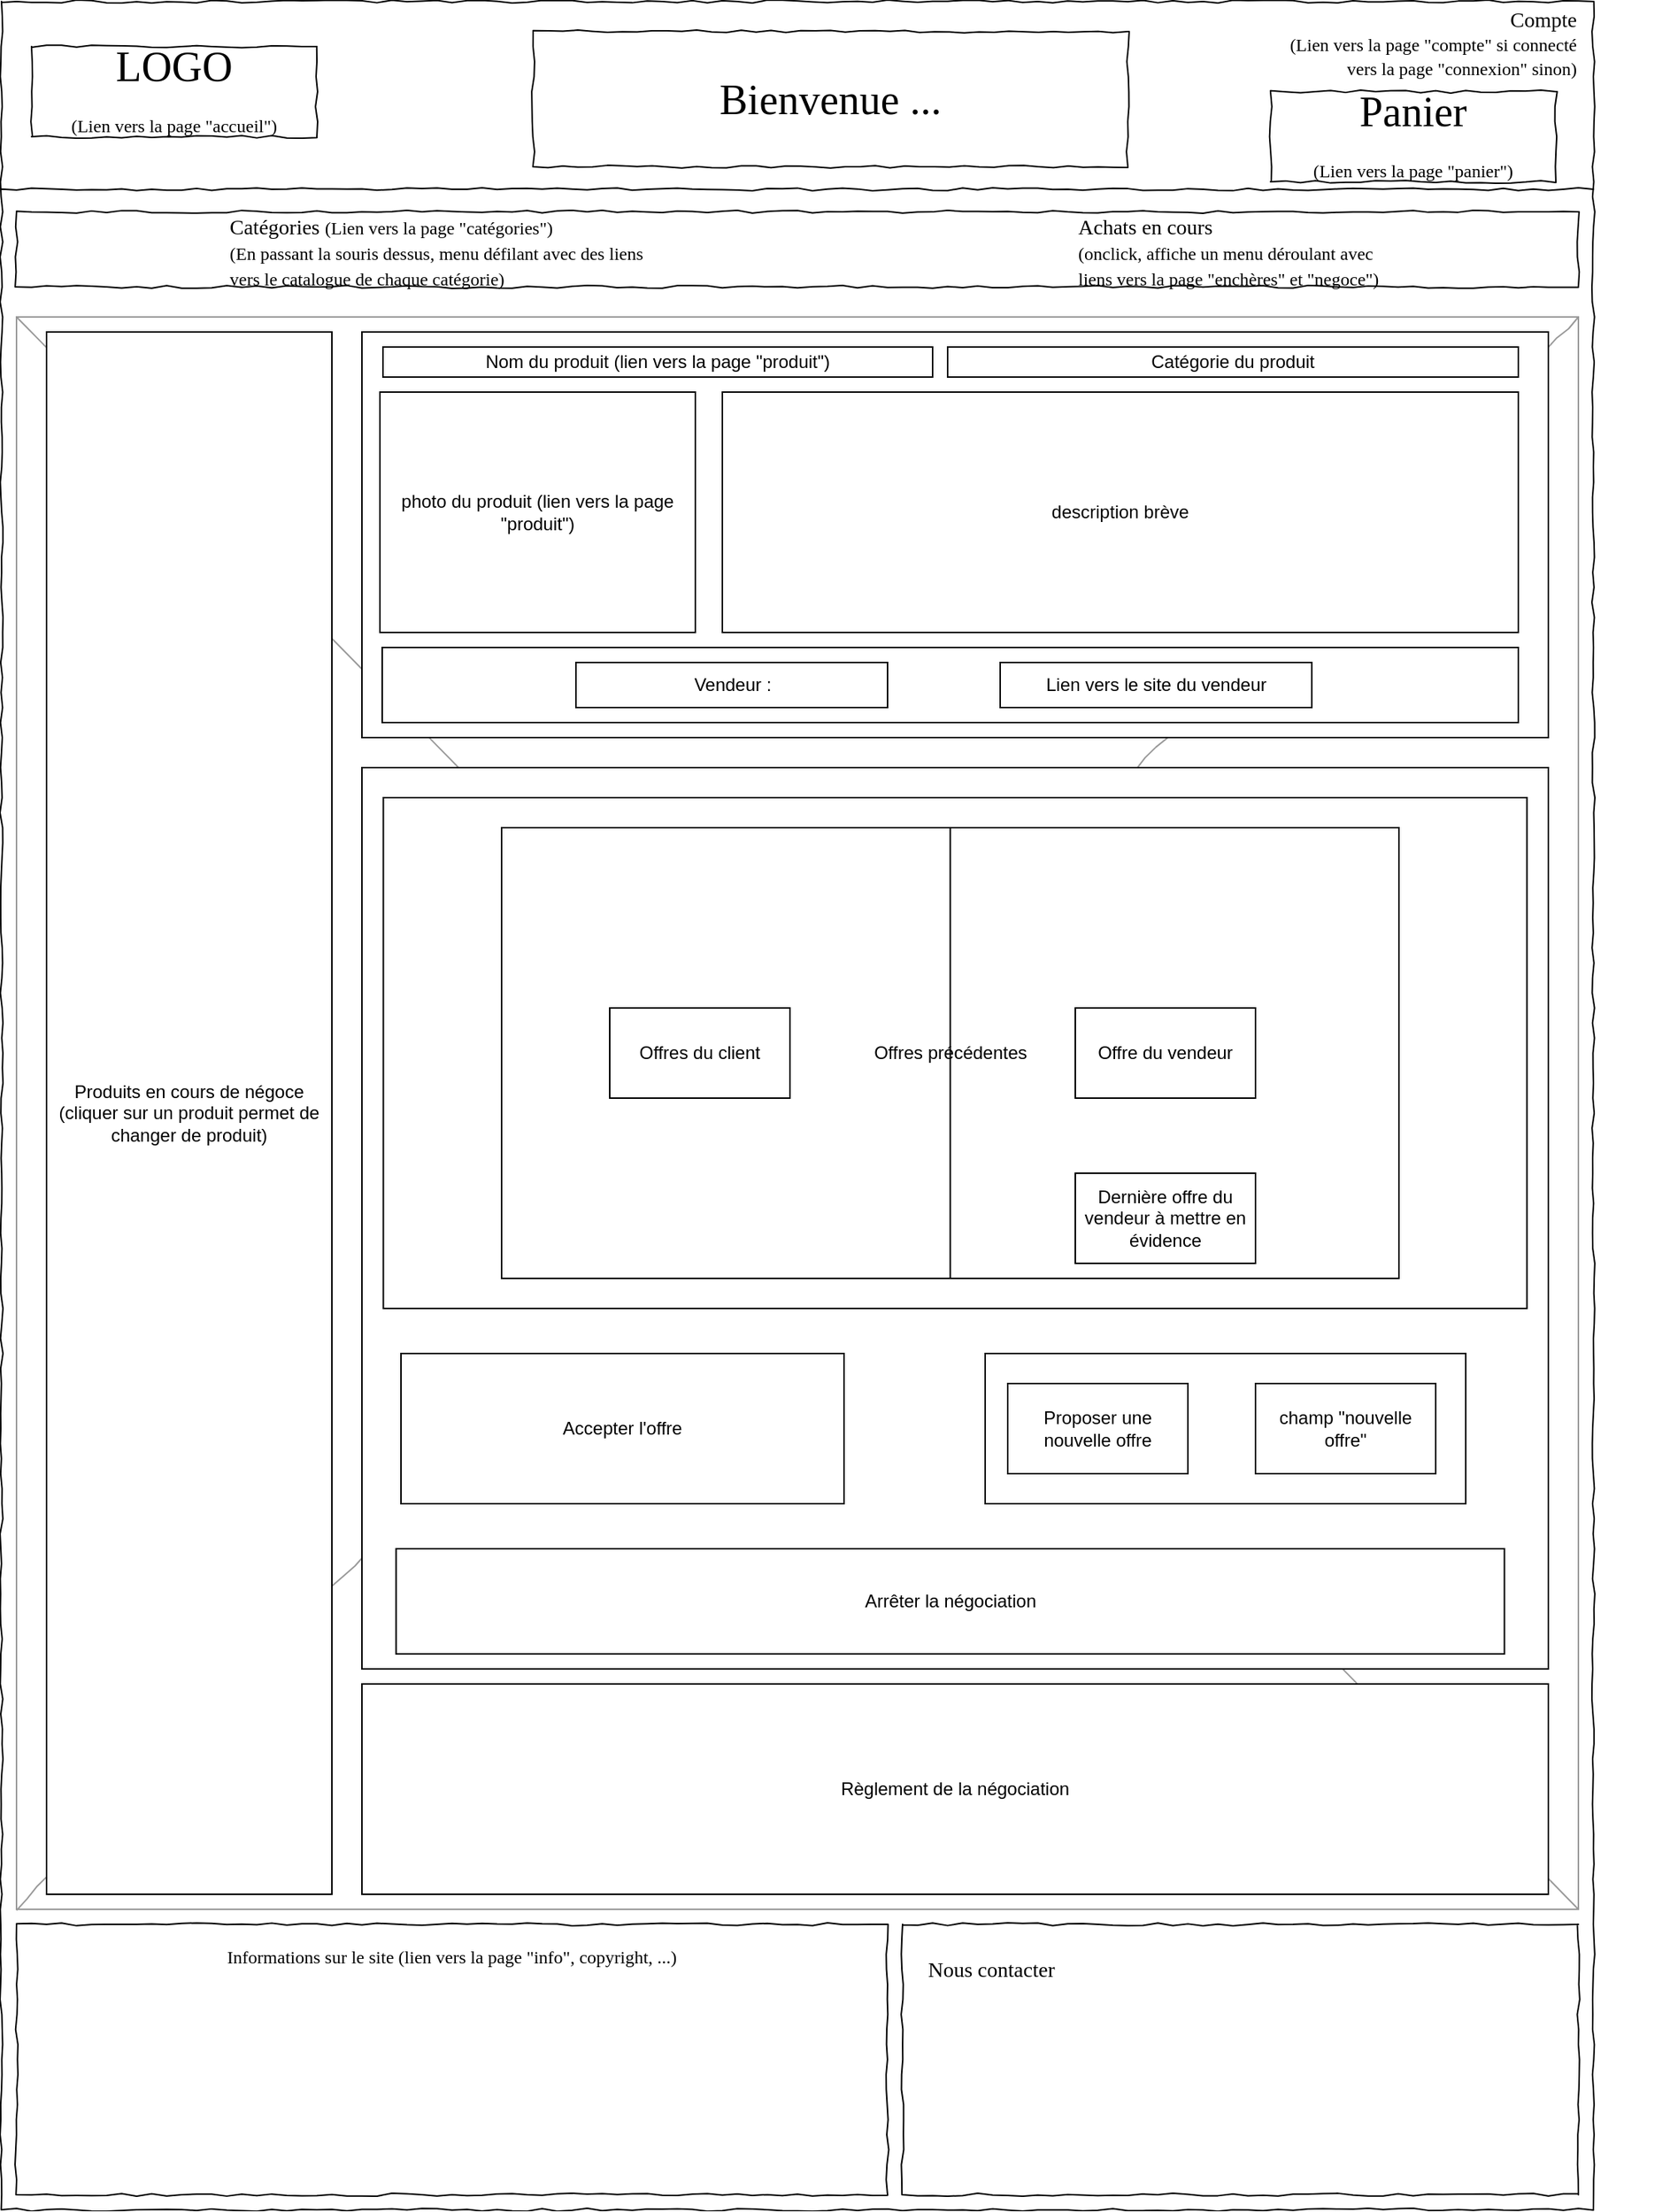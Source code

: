 <mxfile version="12.9.12" type="device"><diagram name="Page-1" id="03018318-947c-dd8e-b7a3-06fadd420f32"><mxGraphModel dx="1422" dy="766" grid="1" gridSize="10" guides="1" tooltips="1" connect="1" arrows="1" fold="1" page="1" pageScale="1" pageWidth="1150" pageHeight="1500" background="#ffffff" math="0" shadow="0"><root><mxCell id="0"/><mxCell id="1" parent="0"/><mxCell id="677b7b8949515195-1" value="&#10;&#10;&lt;!--StartFragment--&gt;&lt;span style=&quot;font-family: Whitney, &amp;quot;Helvetica Neue&amp;quot;, Helvetica, Arial, sans-serif; font-size: 16px; font-style: normal; font-variant-ligatures: normal; font-variant-caps: normal; font-weight: 400; letter-spacing: normal; orphans: 2; text-align: start; text-indent: 0px; text-transform: none; widows: 2; word-spacing: 0px; -webkit-text-stroke-width: 0px; text-decoration-style: initial; text-decoration-color: initial; float: none; display: inline !important;&quot;&gt;Pere-Siffleur&lt;/span&gt;&lt;!--EndFragment--&gt;&#10;&#10;" style="whiteSpace=wrap;html=1;rounded=0;shadow=0;labelBackgroundColor=none;strokeColor=#000000;strokeWidth=1;fillColor=none;fontFamily=Verdana;fontSize=12;fontColor=#000000;align=center;comic=1;" parent="1" vertex="1"><mxGeometry x="20" y="20" width="1060" height="1470" as="geometry"/></mxCell><mxCell id="677b7b8949515195-2" value="LOGO&lt;br style=&quot;font-size: 12px&quot;&gt;&lt;span style=&quot;font-size: 12px&quot;&gt;(Lien vers la page &quot;accueil&quot;)&lt;/span&gt;" style="whiteSpace=wrap;html=1;rounded=0;shadow=0;labelBackgroundColor=none;strokeWidth=1;fontFamily=Verdana;fontSize=28;align=center;comic=1;" parent="1" vertex="1"><mxGeometry x="40" y="50" width="190" height="60" as="geometry"/></mxCell><mxCell id="677b7b8949515195-7" value="&lt;span style=&quot;text-align: right&quot;&gt;Compte&lt;/span&gt;&lt;br style=&quot;text-align: right ; font-size: 12px&quot;&gt;&lt;span style=&quot;text-align: right ; font-size: 12px&quot;&gt;(Lien vers la page &quot;compte&quot; si connecté&lt;br&gt;&lt;div&gt;vers la page &quot;connexion&quot; sinon)&lt;/div&gt;&lt;/span&gt;" style="text;html=1;points=[];align=right;verticalAlign=middle;spacingTop=-4;fontSize=14;fontFamily=Verdana;labelPosition=left;verticalLabelPosition=middle;" parent="1" vertex="1"><mxGeometry x="1070" y="40" width="60" height="20" as="geometry"/></mxCell><mxCell id="677b7b8949515195-9" value="" style="line;strokeWidth=1;html=1;rounded=0;shadow=0;labelBackgroundColor=none;fillColor=none;fontFamily=Verdana;fontSize=14;fontColor=#000000;align=center;comic=1;" parent="1" vertex="1"><mxGeometry x="20" y="140" width="1060" height="10" as="geometry"/></mxCell><mxCell id="677b7b8949515195-10" value="" style="whiteSpace=wrap;html=1;rounded=0;shadow=0;labelBackgroundColor=none;strokeWidth=1;fillColor=none;fontFamily=Verdana;fontSize=12;align=center;comic=1;" parent="1" vertex="1"><mxGeometry x="30" y="160" width="1040" height="50" as="geometry"/></mxCell><mxCell id="677b7b8949515195-11" value="Catégories&amp;nbsp;&lt;span style=&quot;font-size: 12px&quot;&gt;(Lien vers la page &quot;catégories&quot;)&lt;br&gt;(En passant la souris dessus, menu défilant avec des liens&amp;nbsp;&lt;br&gt;vers le catalogue de chaque catégorie)&lt;/span&gt;" style="text;html=1;points=[];align=left;verticalAlign=top;spacingTop=-4;fontSize=14;fontFamily=Verdana" parent="1" vertex="1"><mxGeometry x="170" y="160" width="80" height="20" as="geometry"/></mxCell><mxCell id="677b7b8949515195-12" value="Achats en cours&lt;br style=&quot;font-size: 12px&quot;&gt;&lt;span style=&quot;font-size: 12px&quot;&gt;(onclick, affiche un menu déroulant avec&lt;br&gt;liens vers la page &quot;enchères&quot; et &quot;negoce&quot;)&lt;/span&gt;" style="text;html=1;points=[];align=left;verticalAlign=top;spacingTop=-4;fontSize=14;fontFamily=Verdana" parent="1" vertex="1"><mxGeometry x="735" y="160" width="60" height="20" as="geometry"/></mxCell><mxCell id="677b7b8949515195-15" value="&lt;div style=&quot;text-align: justify&quot;&gt;Informations sur le site (lien vers la page &quot;info&quot;, copyright, ...)&lt;br&gt;&lt;/div&gt;" style="whiteSpace=wrap;html=1;rounded=0;shadow=0;labelBackgroundColor=none;strokeWidth=1;fillColor=none;fontFamily=Verdana;fontSize=12;align=center;verticalAlign=top;spacing=10;comic=1;" parent="1" vertex="1"><mxGeometry x="30" y="1300" width="580" height="180" as="geometry"/></mxCell><mxCell id="677b7b8949515195-16" value="" style="verticalLabelPosition=bottom;shadow=0;dashed=0;align=center;html=1;verticalAlign=top;strokeWidth=1;shape=mxgraph.mockup.graphics.simpleIcon;strokeColor=#999999;rounded=0;labelBackgroundColor=none;fontFamily=Verdana;fontSize=14;fontColor=#000000;comic=1;" parent="1" vertex="1"><mxGeometry x="30" y="230" width="1040" height="1060" as="geometry"/></mxCell><mxCell id="677b7b8949515195-26" value="" style="whiteSpace=wrap;html=1;rounded=0;shadow=0;labelBackgroundColor=none;strokeWidth=1;fillColor=none;fontFamily=Verdana;fontSize=12;align=center;comic=1;" parent="1" vertex="1"><mxGeometry x="620" y="1300" width="450" height="180" as="geometry"/></mxCell><mxCell id="677b7b8949515195-42" value="Nous contacter" style="text;html=1;points=[];align=left;verticalAlign=top;spacingTop=-4;fontSize=14;fontFamily=Verdana" parent="1" vertex="1"><mxGeometry x="635" y="1320" width="170" height="20" as="geometry"/></mxCell><mxCell id="Vz2qVGnKAH75r2qcj9Pt-2" value="Panier&lt;br style=&quot;font-size: 12px&quot;&gt;&lt;span style=&quot;font-size: 12px&quot;&gt;(Lien vers la page &quot;panier&quot;)&lt;/span&gt;" style="whiteSpace=wrap;html=1;rounded=0;shadow=0;labelBackgroundColor=none;strokeWidth=1;fontFamily=Verdana;fontSize=28;align=center;comic=1;" parent="1" vertex="1"><mxGeometry x="865" y="80" width="190" height="60" as="geometry"/></mxCell><mxCell id="Vz2qVGnKAH75r2qcj9Pt-3" value="Bienvenue ..." style="whiteSpace=wrap;html=1;rounded=0;shadow=0;labelBackgroundColor=none;strokeWidth=1;fontFamily=Verdana;fontSize=28;align=center;comic=1;" parent="1" vertex="1"><mxGeometry x="374" y="40" width="396" height="90" as="geometry"/></mxCell><mxCell id="SH19D6yOcs5mVSagk4fh-6" value="Produits en cours de négoce&lt;br&gt;(cliquer sur un produit permet de changer de produit)" style="rounded=0;whiteSpace=wrap;html=1;" parent="1" vertex="1"><mxGeometry x="50" y="240" width="190" height="1040" as="geometry"/></mxCell><mxCell id="SH19D6yOcs5mVSagk4fh-7" value="" style="rounded=0;whiteSpace=wrap;html=1;" parent="1" vertex="1"><mxGeometry x="260" y="240" width="790" height="270" as="geometry"/></mxCell><mxCell id="SH19D6yOcs5mVSagk4fh-8" value="photo du produit (lien vers la page &quot;produit&quot;)" style="rounded=0;whiteSpace=wrap;html=1;" parent="1" vertex="1"><mxGeometry x="272" y="280" width="210" height="160" as="geometry"/></mxCell><mxCell id="SH19D6yOcs5mVSagk4fh-9" value="description brève" style="rounded=0;whiteSpace=wrap;html=1;" parent="1" vertex="1"><mxGeometry x="500" y="280" width="530" height="160" as="geometry"/></mxCell><mxCell id="SH19D6yOcs5mVSagk4fh-12" value="" style="rounded=0;whiteSpace=wrap;html=1;" parent="1" vertex="1"><mxGeometry x="260" y="530" width="790" height="600" as="geometry"/></mxCell><mxCell id="SH19D6yOcs5mVSagk4fh-16" value="Règlement de la négociation" style="rounded=0;whiteSpace=wrap;html=1;" parent="1" vertex="1"><mxGeometry x="260" y="1140" width="790" height="140" as="geometry"/></mxCell><mxCell id="89qd7S5TE1IbFgvVxigw-2" value="" style="rounded=0;whiteSpace=wrap;html=1;" parent="1" vertex="1"><mxGeometry x="274.25" y="550" width="761.5" height="340" as="geometry"/></mxCell><mxCell id="89qd7S5TE1IbFgvVxigw-4" value="Offres précédentes" style="rounded=0;whiteSpace=wrap;html=1;" parent="1" vertex="1"><mxGeometry x="353" y="570" width="597.5" height="300" as="geometry"/></mxCell><mxCell id="89qd7S5TE1IbFgvVxigw-5" value="Accepter l'offre" style="rounded=0;whiteSpace=wrap;html=1;" parent="1" vertex="1"><mxGeometry x="286" y="920" width="295" height="100" as="geometry"/></mxCell><mxCell id="89qd7S5TE1IbFgvVxigw-6" value="" style="rounded=0;whiteSpace=wrap;html=1;" parent="1" vertex="1"><mxGeometry x="675" y="920" width="320" height="100" as="geometry"/></mxCell><mxCell id="89qd7S5TE1IbFgvVxigw-7" value="Proposer une nouvelle offre" style="rounded=0;whiteSpace=wrap;html=1;" parent="1" vertex="1"><mxGeometry x="690" y="940" width="120" height="60" as="geometry"/></mxCell><mxCell id="89qd7S5TE1IbFgvVxigw-8" value="champ &quot;nouvelle offre&quot;" style="rounded=0;whiteSpace=wrap;html=1;" parent="1" vertex="1"><mxGeometry x="855" y="940" width="120" height="60" as="geometry"/></mxCell><mxCell id="89qd7S5TE1IbFgvVxigw-9" value="Arrêter la négociation" style="rounded=0;whiteSpace=wrap;html=1;" parent="1" vertex="1"><mxGeometry x="282.75" y="1050" width="738" height="70" as="geometry"/></mxCell><mxCell id="89qd7S5TE1IbFgvVxigw-11" value="" style="rounded=0;whiteSpace=wrap;html=1;" parent="1" vertex="1"><mxGeometry x="273.5" y="450" width="756.5" height="50" as="geometry"/></mxCell><mxCell id="89qd7S5TE1IbFgvVxigw-12" value="Vendeur :" style="rounded=0;whiteSpace=wrap;html=1;" parent="1" vertex="1"><mxGeometry x="402.5" y="460" width="207.5" height="30" as="geometry"/></mxCell><mxCell id="89qd7S5TE1IbFgvVxigw-13" value="Lien vers le site du vendeur" style="rounded=0;whiteSpace=wrap;html=1;" parent="1" vertex="1"><mxGeometry x="685" y="460" width="207.5" height="30" as="geometry"/></mxCell><mxCell id="89qd7S5TE1IbFgvVxigw-16" value="" style="endArrow=none;html=1;entryX=0.5;entryY=0;entryDx=0;entryDy=0;exitX=0.5;exitY=1;exitDx=0;exitDy=0;" parent="1" source="89qd7S5TE1IbFgvVxigw-4" target="89qd7S5TE1IbFgvVxigw-4" edge="1"><mxGeometry width="50" height="50" relative="1" as="geometry"><mxPoint x="610" y="700" as="sourcePoint"/><mxPoint x="660" y="650" as="targetPoint"/></mxGeometry></mxCell><mxCell id="89qd7S5TE1IbFgvVxigw-17" value="Offres du client" style="rounded=0;whiteSpace=wrap;html=1;" parent="1" vertex="1"><mxGeometry x="425" y="690" width="120" height="60" as="geometry"/></mxCell><mxCell id="89qd7S5TE1IbFgvVxigw-18" value="Offre du vendeur" style="rounded=0;whiteSpace=wrap;html=1;" parent="1" vertex="1"><mxGeometry x="735" y="690" width="120" height="60" as="geometry"/></mxCell><mxCell id="89qd7S5TE1IbFgvVxigw-19" value="Dernière offre du vendeur à mettre en évidence" style="rounded=0;whiteSpace=wrap;html=1;" parent="1" vertex="1"><mxGeometry x="735" y="800" width="120" height="60" as="geometry"/></mxCell><mxCell id="DibsicCmP_fDrg4i8hAX-1" value="Nom du produit (lien vers la page &quot;produit&quot;)" style="rounded=0;whiteSpace=wrap;html=1;" parent="1" vertex="1"><mxGeometry x="274" y="250" width="366" height="20" as="geometry"/></mxCell><mxCell id="DibsicCmP_fDrg4i8hAX-2" value="Catégorie du produit" style="rounded=0;whiteSpace=wrap;html=1;" parent="1" vertex="1"><mxGeometry x="650" y="250" width="380" height="20" as="geometry"/></mxCell></root></mxGraphModel></diagram></mxfile>
